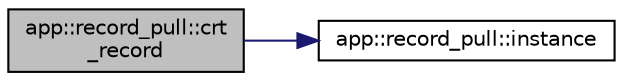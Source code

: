 digraph "app::record_pull::crt_record"
{
 // LATEX_PDF_SIZE
  edge [fontname="Helvetica",fontsize="10",labelfontname="Helvetica",labelfontsize="10"];
  node [fontname="Helvetica",fontsize="10",shape=record];
  rankdir="LR";
  Node1 [label="app::record_pull::crt\l_record",height=0.2,width=0.4,color="black", fillcolor="grey75", style="filled", fontcolor="black",tooltip=" "];
  Node1 -> Node2 [color="midnightblue",fontsize="10",style="solid"];
  Node2 [label="app::record_pull::instance",height=0.2,width=0.4,color="black", fillcolor="white", style="filled",URL="$classapp_1_1record__pull.html#aca123daa62df534d32ed1709374d063c",tooltip=" "];
}
